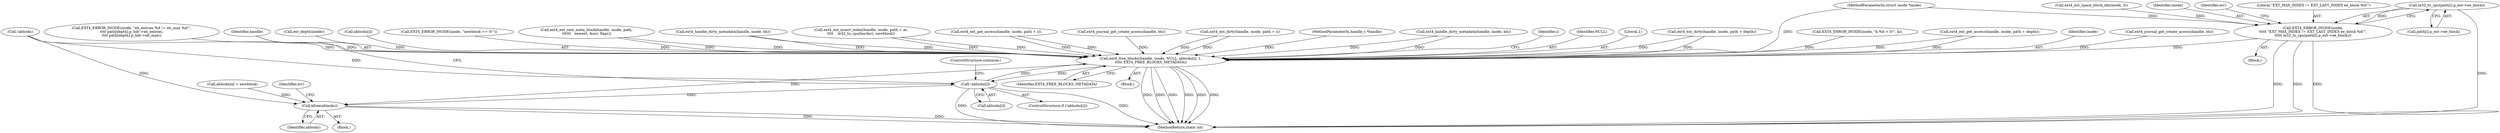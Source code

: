 digraph "0_linux_592acbf16821288ecdc4192c47e3774a4c48bb64_0@array" {
"1000659" [label="(Call,le32_to_cpu(path[i].p_ext->ee_block))"];
"1000656" [label="(Call,EXT4_ERROR_INODE(inode,\n\t\t\t\t\t \"EXT_MAX_INDEX != EXT_LAST_INDEX ee_block %d!\",\n\t\t\t\t\t le32_to_cpu(path[i].p_ext->ee_block)))"];
"1000852" [label="(Call,ext4_free_blocks(handle, inode, NULL, ablocks[i], 1,\n\t\t\t\t\t EXT4_FREE_BLOCKS_METADATA))"];
"1000847" [label="(Call,!ablocks[i])"];
"1000861" [label="(Call,kfree(ablocks))"];
"1000509" [label="(Call,ext4_ext_dirty(handle, inode, path + depth))"];
"1000487" [label="(Call,ext4_ext_get_access(handle, inode, path + depth))"];
"1000854" [label="(Identifier,inode)"];
"1000317" [label="(Call,ext4_journal_get_create_access(handle, bh))"];
"1000368" [label="(Call,EXT4_ERROR_INODE(inode, \"eh_entries %d != eh_max %d!\",\n\t\t\t\t path[depth].p_hdr->eh_entries,\n\t\t\t\t path[depth].p_hdr->eh_max))"];
"1000610" [label="(Call,ext4_ext_space_block_idx(inode, 0))"];
"1000285" [label="(Call,EXT4_ERROR_INODE(inode, \"newblock == 0!\"))"];
"1000853" [label="(Identifier,handle)"];
"1000846" [label="(ControlStructure,if (!ablocks[i]))"];
"1000136" [label="(Call,ext_depth(inode))"];
"1000128" [label="(Block,)"];
"1000862" [label="(Identifier,ablocks)"];
"1000856" [label="(Call,ablocks[i])"];
"1000255" [label="(Call,ext4_ext_new_meta_block(handle, inode, path,\n\t\t\t\t\t\t   newext, &err, flags))"];
"1000231" [label="(Call,!ablocks)"];
"1000864" [label="(Identifier,err)"];
"1000761" [label="(Call,ext4_handle_dirty_metadata(handle, inode, bh))"];
"1000851" [label="(ControlStructure,continue;)"];
"1000778" [label="(Call,ext4_ext_get_access(handle, inode, path + i))"];
"1000861" [label="(Call,kfree(ablocks))"];
"1000659" [label="(Call,le32_to_cpu(path[i].p_ext->ee_block))"];
"1000813" [label="(Call,ext4_ext_insert_index(handle, inode, path + at,\n\t\t\t\t    le32_to_cpu(border), newblock))"];
"1000584" [label="(Call,ext4_journal_get_create_access(handle, bh))"];
"1000800" [label="(Call,ext4_ext_dirty(handle, inode, path + i))"];
"1000122" [label="(MethodParameterIn,handle_t *handle)"];
"1000668" [label="(Identifier,err)"];
"1000470" [label="(Call,ext4_handle_dirty_metadata(handle, inode, bh))"];
"1000844" [label="(Identifier,i)"];
"1000268" [label="(Call,ablocks[a] = newblock)"];
"1000660" [label="(Call,path[i].p_ext->ee_block)"];
"1000848" [label="(Call,ablocks[i])"];
"1000852" [label="(Call,ext4_free_blocks(handle, inode, NULL, ablocks[i], 1,\n\t\t\t\t\t EXT4_FREE_BLOCKS_METADATA))"];
"1000855" [label="(Identifier,NULL)"];
"1000860" [label="(Identifier,EXT4_FREE_BLOCKS_METADATA)"];
"1000658" [label="(Literal,\"EXT_MAX_INDEX != EXT_LAST_INDEX ee_block %d!\")"];
"1000657" [label="(Identifier,inode)"];
"1000845" [label="(Block,)"];
"1000865" [label="(MethodReturn,static int)"];
"1000655" [label="(Block,)"];
"1000859" [label="(Literal,1)"];
"1000123" [label="(MethodParameterIn,struct inode *inode)"];
"1000531" [label="(Call,EXT4_ERROR_INODE(inode, \"k %d < 0!\", k))"];
"1000656" [label="(Call,EXT4_ERROR_INODE(inode,\n\t\t\t\t\t \"EXT_MAX_INDEX != EXT_LAST_INDEX ee_block %d!\",\n\t\t\t\t\t le32_to_cpu(path[i].p_ext->ee_block)))"];
"1000847" [label="(Call,!ablocks[i])"];
"1000659" -> "1000656"  [label="AST: "];
"1000659" -> "1000660"  [label="CFG: "];
"1000660" -> "1000659"  [label="AST: "];
"1000656" -> "1000659"  [label="CFG: "];
"1000659" -> "1000865"  [label="DDG: "];
"1000659" -> "1000656"  [label="DDG: "];
"1000656" -> "1000655"  [label="AST: "];
"1000657" -> "1000656"  [label="AST: "];
"1000658" -> "1000656"  [label="AST: "];
"1000668" -> "1000656"  [label="CFG: "];
"1000656" -> "1000865"  [label="DDG: "];
"1000656" -> "1000865"  [label="DDG: "];
"1000656" -> "1000865"  [label="DDG: "];
"1000610" -> "1000656"  [label="DDG: "];
"1000123" -> "1000656"  [label="DDG: "];
"1000656" -> "1000852"  [label="DDG: "];
"1000852" -> "1000845"  [label="AST: "];
"1000852" -> "1000860"  [label="CFG: "];
"1000853" -> "1000852"  [label="AST: "];
"1000854" -> "1000852"  [label="AST: "];
"1000855" -> "1000852"  [label="AST: "];
"1000856" -> "1000852"  [label="AST: "];
"1000859" -> "1000852"  [label="AST: "];
"1000860" -> "1000852"  [label="AST: "];
"1000844" -> "1000852"  [label="CFG: "];
"1000852" -> "1000865"  [label="DDG: "];
"1000852" -> "1000865"  [label="DDG: "];
"1000852" -> "1000865"  [label="DDG: "];
"1000852" -> "1000865"  [label="DDG: "];
"1000852" -> "1000865"  [label="DDG: "];
"1000852" -> "1000865"  [label="DDG: "];
"1000852" -> "1000847"  [label="DDG: "];
"1000761" -> "1000852"  [label="DDG: "];
"1000761" -> "1000852"  [label="DDG: "];
"1000317" -> "1000852"  [label="DDG: "];
"1000487" -> "1000852"  [label="DDG: "];
"1000487" -> "1000852"  [label="DDG: "];
"1000813" -> "1000852"  [label="DDG: "];
"1000813" -> "1000852"  [label="DDG: "];
"1000800" -> "1000852"  [label="DDG: "];
"1000800" -> "1000852"  [label="DDG: "];
"1000255" -> "1000852"  [label="DDG: "];
"1000255" -> "1000852"  [label="DDG: "];
"1000778" -> "1000852"  [label="DDG: "];
"1000778" -> "1000852"  [label="DDG: "];
"1000584" -> "1000852"  [label="DDG: "];
"1000470" -> "1000852"  [label="DDG: "];
"1000470" -> "1000852"  [label="DDG: "];
"1000509" -> "1000852"  [label="DDG: "];
"1000509" -> "1000852"  [label="DDG: "];
"1000122" -> "1000852"  [label="DDG: "];
"1000368" -> "1000852"  [label="DDG: "];
"1000285" -> "1000852"  [label="DDG: "];
"1000531" -> "1000852"  [label="DDG: "];
"1000136" -> "1000852"  [label="DDG: "];
"1000123" -> "1000852"  [label="DDG: "];
"1000847" -> "1000852"  [label="DDG: "];
"1000231" -> "1000852"  [label="DDG: "];
"1000852" -> "1000861"  [label="DDG: "];
"1000847" -> "1000846"  [label="AST: "];
"1000847" -> "1000848"  [label="CFG: "];
"1000848" -> "1000847"  [label="AST: "];
"1000851" -> "1000847"  [label="CFG: "];
"1000853" -> "1000847"  [label="CFG: "];
"1000847" -> "1000865"  [label="DDG: "];
"1000847" -> "1000865"  [label="DDG: "];
"1000231" -> "1000847"  [label="DDG: "];
"1000847" -> "1000861"  [label="DDG: "];
"1000861" -> "1000128"  [label="AST: "];
"1000861" -> "1000862"  [label="CFG: "];
"1000862" -> "1000861"  [label="AST: "];
"1000864" -> "1000861"  [label="CFG: "];
"1000861" -> "1000865"  [label="DDG: "];
"1000861" -> "1000865"  [label="DDG: "];
"1000268" -> "1000861"  [label="DDG: "];
"1000231" -> "1000861"  [label="DDG: "];
}
